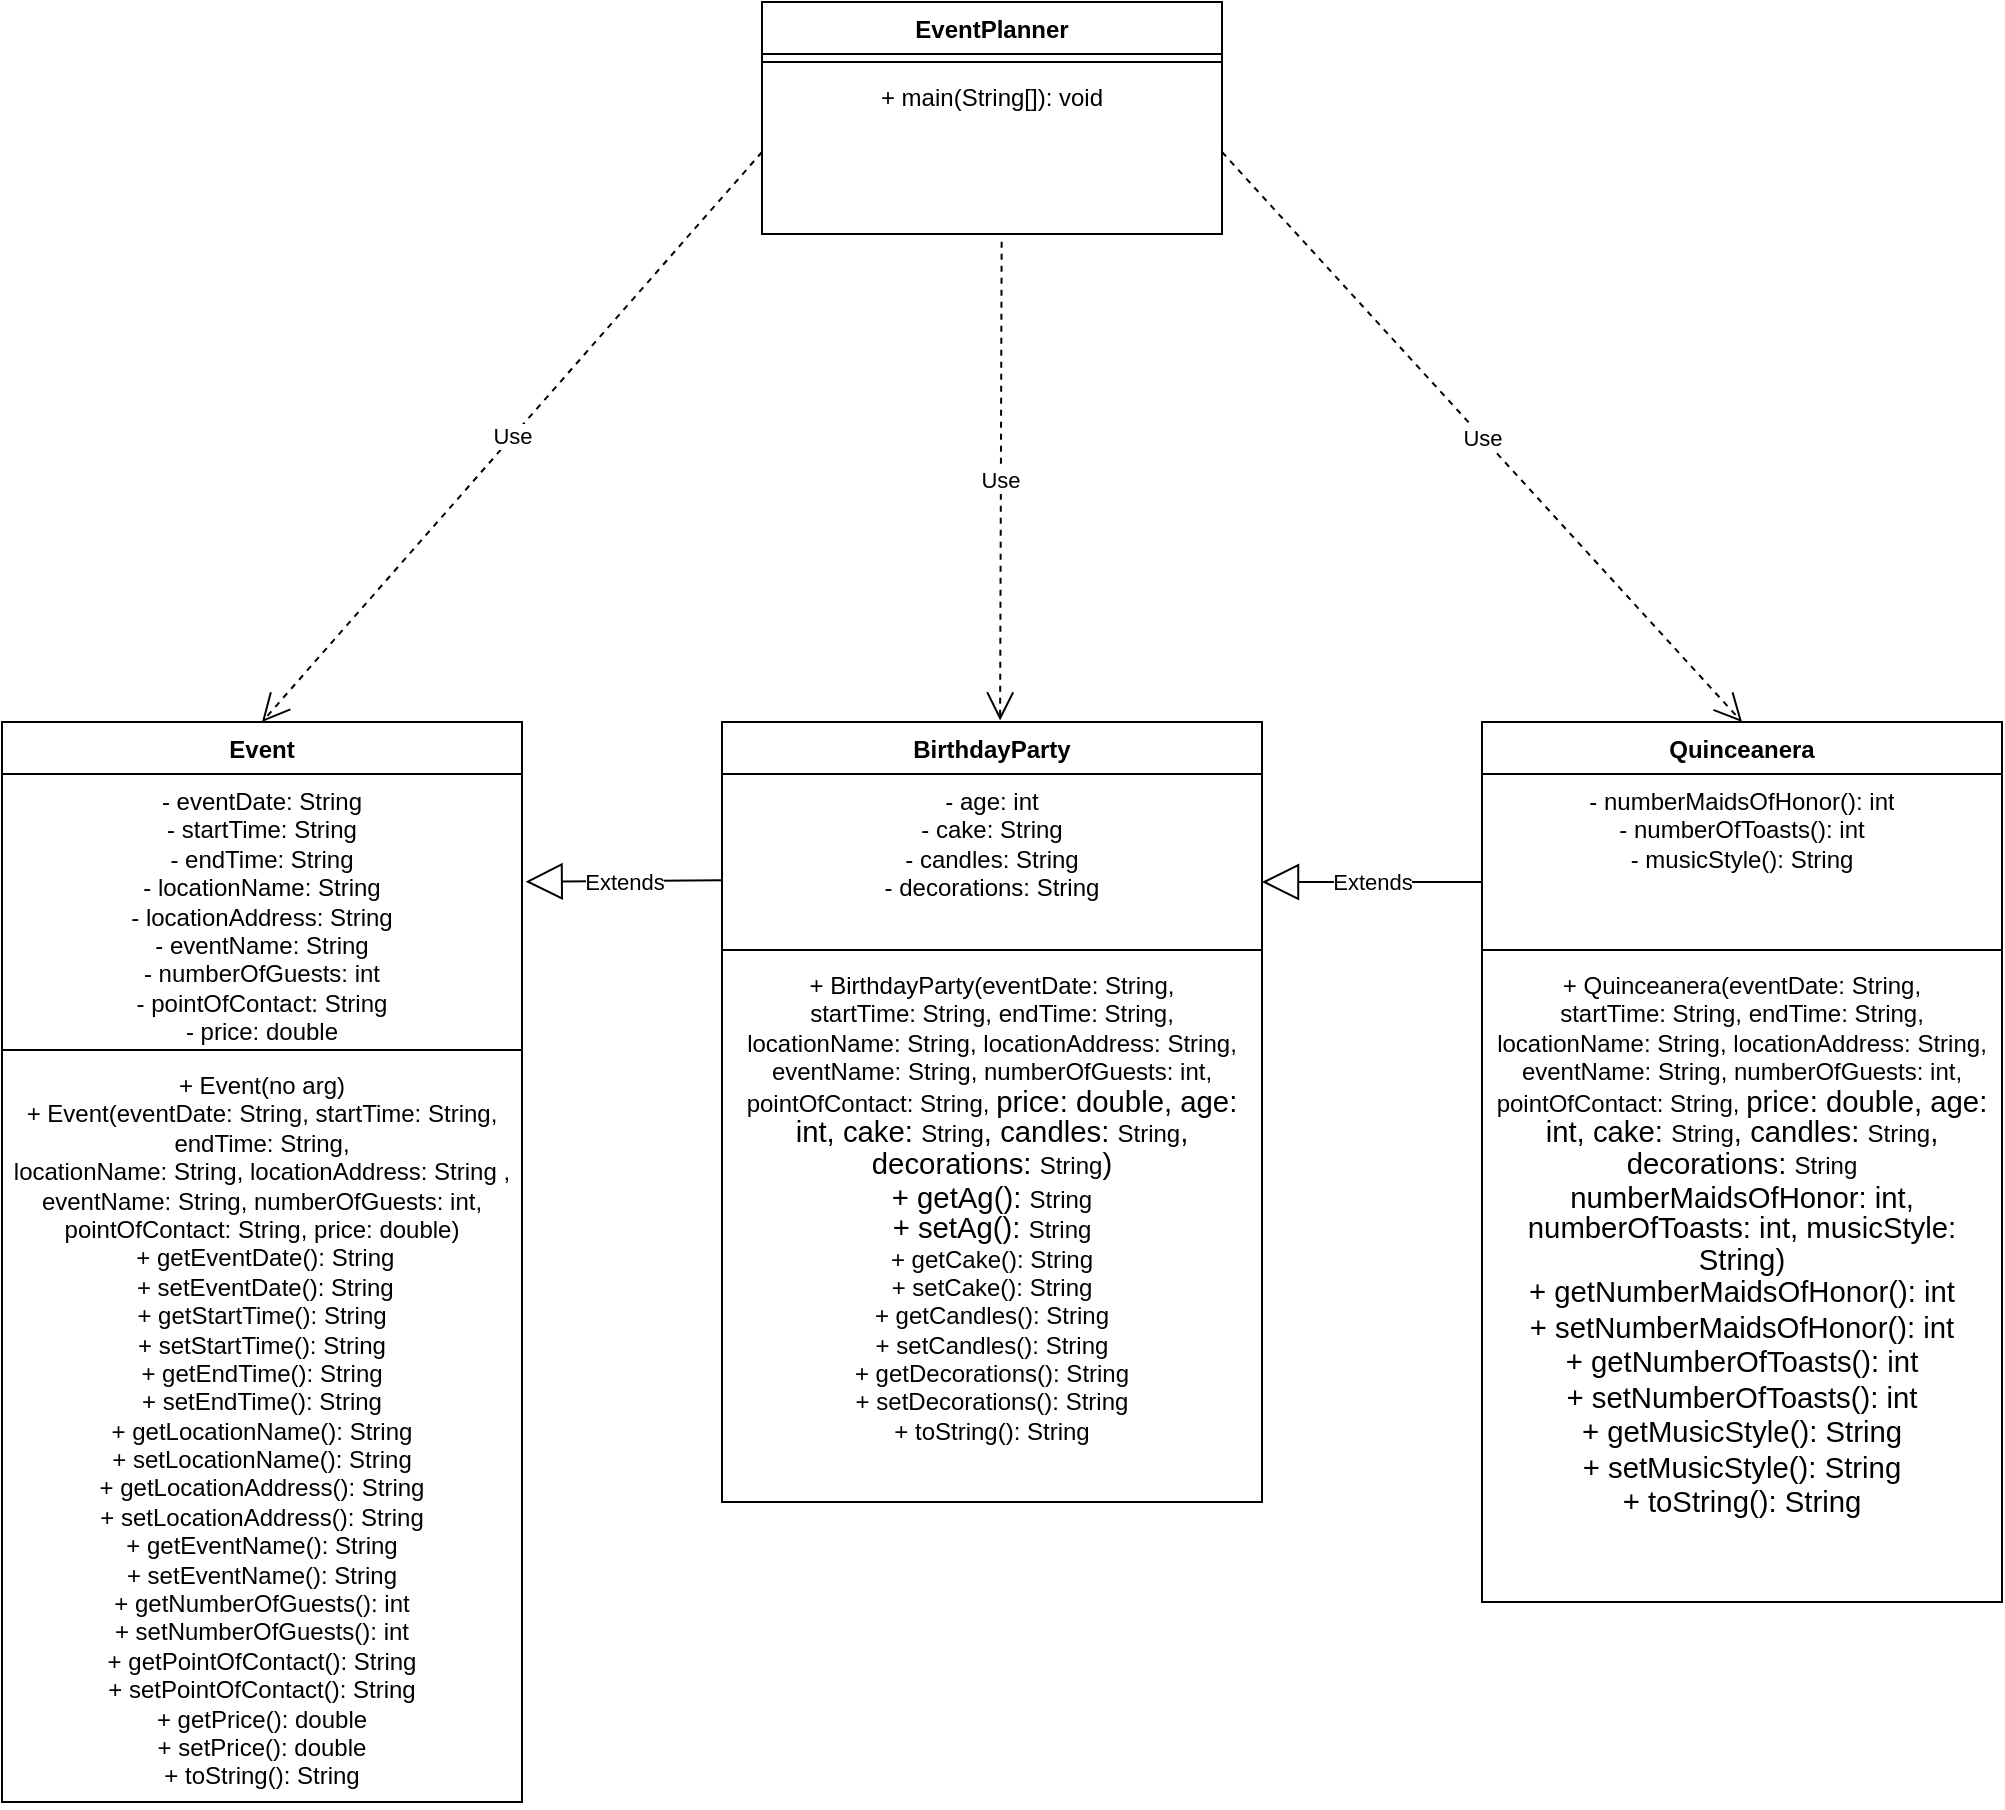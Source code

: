 <mxfile version="27.0.5">
  <diagram name="Page-1" id="OTbrOFiiqi_hw0rOwzVB">
    <mxGraphModel dx="692" dy="1695" grid="1" gridSize="10" guides="1" tooltips="1" connect="1" arrows="1" fold="1" page="1" pageScale="1" pageWidth="850" pageHeight="1100" math="0" shadow="0">
      <root>
        <mxCell id="0" />
        <mxCell id="1" parent="0" />
        <mxCell id="nl2sYCqCljGFuVJgemB5-2" value="Event" style="swimlane;fontStyle=1;align=center;verticalAlign=top;childLayout=stackLayout;horizontal=1;startSize=26;horizontalStack=0;resizeParent=1;resizeParentMax=0;resizeLast=0;collapsible=1;marginBottom=0;whiteSpace=wrap;html=1;" parent="1" vertex="1">
          <mxGeometry x="20" y="320" width="260" height="540" as="geometry" />
        </mxCell>
        <mxCell id="nl2sYCqCljGFuVJgemB5-3" value="- eventDate: String&lt;div&gt;- startTime: String&lt;/div&gt;&lt;div&gt;- endTime: String&lt;/div&gt;&lt;div&gt;- locationName: String&lt;/div&gt;&lt;div&gt;- locationAddress: String&lt;/div&gt;&lt;div&gt;- eventName: String&lt;/div&gt;&lt;div&gt;- numberOfGuests: int&lt;/div&gt;&lt;div&gt;- pointOfContact: String&lt;/div&gt;&lt;div&gt;- price: double&lt;/div&gt;" style="text;strokeColor=none;fillColor=none;align=center;verticalAlign=top;spacingLeft=4;spacingRight=4;overflow=hidden;rotatable=0;points=[[0,0.5],[1,0.5]];portConstraint=eastwest;whiteSpace=wrap;html=1;" parent="nl2sYCqCljGFuVJgemB5-2" vertex="1">
          <mxGeometry y="26" width="260" height="134" as="geometry" />
        </mxCell>
        <mxCell id="nl2sYCqCljGFuVJgemB5-4" value="" style="line;strokeWidth=1;fillColor=none;align=left;verticalAlign=middle;spacingTop=-1;spacingLeft=3;spacingRight=3;rotatable=0;labelPosition=right;points=[];portConstraint=eastwest;strokeColor=inherit;" parent="nl2sYCqCljGFuVJgemB5-2" vertex="1">
          <mxGeometry y="160" width="260" height="8" as="geometry" />
        </mxCell>
        <mxCell id="nl2sYCqCljGFuVJgemB5-5" value="+ Event(no arg)&lt;div&gt;+ Event(&lt;span style=&quot;background-color: transparent; color: light-dark(rgb(0, 0, 0), rgb(255, 255, 255));&quot;&gt;eventDate:&amp;nbsp;&lt;/span&gt;&lt;span style=&quot;background-color: transparent; color: light-dark(rgb(0, 0, 0), rgb(255, 255, 255));&quot;&gt;String&lt;/span&gt;&lt;span style=&quot;background-color: transparent; color: light-dark(rgb(0, 0, 0), rgb(255, 255, 255));&quot;&gt;, startTime:&amp;nbsp;&lt;/span&gt;&lt;span style=&quot;background-color: transparent; color: light-dark(rgb(0, 0, 0), rgb(255, 255, 255));&quot;&gt;String&lt;/span&gt;&lt;span style=&quot;background-color: transparent; color: light-dark(rgb(0, 0, 0), rgb(255, 255, 255));&quot;&gt;, endTime:&amp;nbsp;&lt;/span&gt;&lt;span style=&quot;background-color: transparent; color: light-dark(rgb(0, 0, 0), rgb(255, 255, 255));&quot;&gt;String&lt;/span&gt;&lt;span style=&quot;background-color: transparent; color: light-dark(rgb(0, 0, 0), rgb(255, 255, 255));&quot;&gt;, locationName:&amp;nbsp;&lt;/span&gt;&lt;span style=&quot;background-color: transparent; color: light-dark(rgb(0, 0, 0), rgb(255, 255, 255));&quot;&gt;String&lt;/span&gt;&lt;span style=&quot;background-color: transparent; color: light-dark(rgb(0, 0, 0), rgb(255, 255, 255));&quot;&gt;,&amp;nbsp;&lt;/span&gt;&lt;span style=&quot;background-color: transparent; color: light-dark(rgb(0, 0, 0), rgb(255, 255, 255));&quot;&gt;locationAddress:&amp;nbsp;&lt;/span&gt;&lt;span style=&quot;background-color: transparent; color: light-dark(rgb(0, 0, 0), rgb(255, 255, 255));&quot;&gt;String&amp;nbsp;&lt;/span&gt;&lt;span style=&quot;background-color: transparent; color: light-dark(rgb(0, 0, 0), rgb(255, 255, 255));&quot;&gt;, eventName:&amp;nbsp;&lt;/span&gt;&lt;span style=&quot;background-color: transparent; color: light-dark(rgb(0, 0, 0), rgb(255, 255, 255));&quot;&gt;String&lt;/span&gt;&lt;span style=&quot;background-color: transparent; color: light-dark(rgb(0, 0, 0), rgb(255, 255, 255));&quot;&gt;, numberOfGuests: int, pointOfContact:&amp;nbsp;&lt;/span&gt;&lt;span style=&quot;background-color: transparent; color: light-dark(rgb(0, 0, 0), rgb(255, 255, 255));&quot;&gt;String&lt;/span&gt;&lt;span style=&quot;background-color: transparent; color: light-dark(rgb(0, 0, 0), rgb(255, 255, 255));&quot;&gt;,&lt;/span&gt;&lt;span style=&quot;background-color: transparent; color: light-dark(rgb(0, 0, 0), rgb(255, 255, 255));&quot;&gt;&amp;nbsp;price: double)&lt;/span&gt;&lt;/div&gt;&lt;div&gt;&lt;span style=&quot;background-color: transparent; color: light-dark(rgb(0, 0, 0), rgb(255, 255, 255));&quot;&gt;&amp;nbsp;+ getEventDate(): String&lt;/span&gt;&lt;/div&gt;&lt;div&gt;&lt;div&gt;&lt;span style=&quot;background-color: transparent; color: light-dark(rgb(0, 0, 0), rgb(255, 255, 255));&quot;&gt;&amp;nbsp;+ setEventDate(): String&lt;/span&gt;&lt;/div&gt;&lt;div&gt;&lt;span style=&quot;background-color: transparent; color: light-dark(rgb(0, 0, 0), rgb(255, 255, 255));&quot;&gt;+ getStartTime(): String&lt;/span&gt;&lt;/div&gt;&lt;div&gt;&lt;div&gt;&lt;span style=&quot;background-color: transparent; color: light-dark(rgb(0, 0, 0), rgb(255, 255, 255));&quot;&gt;+ setStartTime(): String&lt;/span&gt;&lt;/div&gt;&lt;div&gt;&lt;span style=&quot;background-color: transparent; color: light-dark(rgb(0, 0, 0), rgb(255, 255, 255));&quot;&gt;+ getEndTime(): String&lt;/span&gt;&lt;/div&gt;&lt;div&gt;&lt;div&gt;&lt;span style=&quot;background-color: transparent; color: light-dark(rgb(0, 0, 0), rgb(255, 255, 255));&quot;&gt;+ setEndTime(): String&lt;/span&gt;&lt;/div&gt;&lt;div&gt;+ getLocationName(): String&lt;/div&gt;&lt;/div&gt;&lt;/div&gt;&lt;/div&gt;&lt;div&gt;+ setLocationName(): String&lt;/div&gt;&lt;div&gt;+ getLocationAddress(): String&lt;/div&gt;&lt;div&gt;+ setLocationAddress(): String&lt;/div&gt;&lt;div&gt;+ getEventName(): String&lt;/div&gt;&lt;div&gt;&lt;div&gt;+ setEventName(): String&lt;/div&gt;&lt;div&gt;+ getNumberOfGuests(): int&lt;/div&gt;&lt;/div&gt;&lt;div&gt;&lt;div&gt;+ setNumberOfGuests(): int&lt;/div&gt;&lt;/div&gt;&lt;div&gt;+ getPointOfContact(): String&lt;/div&gt;&lt;div&gt;+ setPointOfContact(): String&lt;/div&gt;&lt;div&gt;+ getPrice(): double&lt;/div&gt;&lt;div&gt;+ setPrice(): double&lt;/div&gt;&lt;div&gt;+ toString(): String&lt;/div&gt;" style="text;strokeColor=none;fillColor=none;align=center;verticalAlign=top;spacingLeft=4;spacingRight=4;overflow=hidden;rotatable=0;points=[[0,0.5],[1,0.5]];portConstraint=eastwest;whiteSpace=wrap;html=1;" parent="nl2sYCqCljGFuVJgemB5-2" vertex="1">
          <mxGeometry y="168" width="260" height="372" as="geometry" />
        </mxCell>
        <mxCell id="nl2sYCqCljGFuVJgemB5-7" value="BirthdayParty" style="swimlane;fontStyle=1;align=center;verticalAlign=top;childLayout=stackLayout;horizontal=1;startSize=26;horizontalStack=0;resizeParent=1;resizeParentMax=0;resizeLast=0;collapsible=1;marginBottom=0;whiteSpace=wrap;html=1;" parent="1" vertex="1">
          <mxGeometry x="380" y="320" width="270" height="390" as="geometry" />
        </mxCell>
        <mxCell id="nl2sYCqCljGFuVJgemB5-8" value="- age: int&lt;div&gt;- cake: String&lt;/div&gt;&lt;div&gt;- candles: String&lt;/div&gt;&lt;div&gt;- decorations: String&lt;/div&gt;" style="text;strokeColor=none;fillColor=none;align=center;verticalAlign=top;spacingLeft=4;spacingRight=4;overflow=hidden;rotatable=0;points=[[0,0.5],[1,0.5]];portConstraint=eastwest;whiteSpace=wrap;html=1;" parent="nl2sYCqCljGFuVJgemB5-7" vertex="1">
          <mxGeometry y="26" width="270" height="84" as="geometry" />
        </mxCell>
        <mxCell id="nl2sYCqCljGFuVJgemB5-9" value="" style="line;strokeWidth=1;fillColor=none;align=left;verticalAlign=middle;spacingTop=-1;spacingLeft=3;spacingRight=3;rotatable=0;labelPosition=right;points=[];portConstraint=eastwest;strokeColor=inherit;" parent="nl2sYCqCljGFuVJgemB5-7" vertex="1">
          <mxGeometry y="110" width="270" height="8" as="geometry" />
        </mxCell>
        <mxCell id="nl2sYCqCljGFuVJgemB5-10" value="+ BirthdayParty&lt;span style=&quot;background-color: transparent; color: light-dark(rgb(0, 0, 0), rgb(255, 255, 255));&quot;&gt;(eventDate:&amp;nbsp;&lt;/span&gt;String&lt;span style=&quot;background-color: transparent; color: light-dark(rgb(0, 0, 0), rgb(255, 255, 255));&quot;&gt;, startTime:&amp;nbsp;&lt;/span&gt;String&lt;span style=&quot;background-color: transparent; color: light-dark(rgb(0, 0, 0), rgb(255, 255, 255));&quot;&gt;, endTime:&amp;nbsp;&lt;/span&gt;String&lt;span style=&quot;background-color: transparent; color: light-dark(rgb(0, 0, 0), rgb(255, 255, 255));&quot;&gt;, locationName:&amp;nbsp;&lt;/span&gt;String&lt;span style=&quot;background-color: transparent; color: light-dark(rgb(0, 0, 0), rgb(255, 255, 255));&quot;&gt;,&amp;nbsp;&lt;/span&gt;&lt;span style=&quot;background-color: transparent; color: light-dark(rgb(0, 0, 0), rgb(255, 255, 255));&quot;&gt;locationAddress:&amp;nbsp;&lt;/span&gt;String&lt;span style=&quot;background-color: transparent; color: light-dark(rgb(0, 0, 0), rgb(255, 255, 255));&quot;&gt;, eventName:&amp;nbsp;&lt;/span&gt;String&lt;span style=&quot;background-color: transparent; color: light-dark(rgb(0, 0, 0), rgb(255, 255, 255));&quot;&gt;, numberOfGuests: int, pointOfContact: String,&amp;nbsp;&lt;/span&gt;&lt;span style=&quot;font-size:11.0pt;line-height:105%;font-family:&amp;quot;Aptos&amp;quot;,sans-serif;&lt;br/&gt;mso-ascii-theme-font:minor-latin;mso-fareast-font-family:Aptos;mso-fareast-theme-font:&lt;br/&gt;minor-latin;mso-hansi-theme-font:minor-latin;mso-bidi-font-family:&amp;quot;Times New Roman&amp;quot;;&lt;br/&gt;mso-bidi-theme-font:minor-bidi;mso-ansi-language:EN-US;mso-fareast-language:&lt;br/&gt;EN-US;mso-bidi-language:AR-SA&quot;&gt;price: double, age: int, cake:&amp;nbsp;&lt;span style=&quot;font-family: Helvetica; font-size: 12px;&quot;&gt;String&lt;/span&gt;, candles:&amp;nbsp;&lt;span style=&quot;font-family: Helvetica; font-size: 12px;&quot;&gt;String&lt;/span&gt;, decorations:&amp;nbsp;&lt;span style=&quot;font-family: Helvetica; font-size: 12px;&quot;&gt;String&lt;/span&gt;)&lt;/span&gt;&lt;div&gt;&lt;span style=&quot;font-size:11.0pt;line-height:105%;font-family:&amp;quot;Aptos&amp;quot;,sans-serif;&lt;br/&gt;mso-ascii-theme-font:minor-latin;mso-fareast-font-family:Aptos;mso-fareast-theme-font:&lt;br/&gt;minor-latin;mso-hansi-theme-font:minor-latin;mso-bidi-font-family:&amp;quot;Times New Roman&amp;quot;;&lt;br/&gt;mso-bidi-theme-font:minor-bidi;mso-ansi-language:EN-US;mso-fareast-language:&lt;br/&gt;EN-US;mso-bidi-language:AR-SA&quot;&gt;+ getAg():&amp;nbsp;&lt;/span&gt;&lt;span style=&quot;background-color: transparent; color: light-dark(rgb(0, 0, 0), rgb(255, 255, 255));&quot;&gt;String&lt;/span&gt;&lt;/div&gt;&lt;div&gt;&lt;div&gt;&lt;span style=&quot;font-size: 11pt; line-height: 15.4px; font-family: Aptos, sans-serif;&quot;&gt;+ setAg():&amp;nbsp;&lt;/span&gt;&lt;span style=&quot;background-color: transparent; color: light-dark(rgb(0, 0, 0), rgb(255, 255, 255));&quot;&gt;String&lt;/span&gt;&lt;/div&gt;&lt;/div&gt;&lt;div&gt;&lt;span style=&quot;background-color: transparent; color: light-dark(rgb(0, 0, 0), rgb(255, 255, 255));&quot;&gt;+ getCake(): String&lt;/span&gt;&lt;/div&gt;&lt;div&gt;&lt;div&gt;&lt;span style=&quot;background-color: transparent; color: light-dark(rgb(0, 0, 0), rgb(255, 255, 255));&quot;&gt;+ setCake(): String&lt;/span&gt;&lt;/div&gt;&lt;/div&gt;&lt;div&gt;&lt;span style=&quot;background-color: transparent; color: light-dark(rgb(0, 0, 0), rgb(255, 255, 255));&quot;&gt;+ getCandles(): String&lt;/span&gt;&lt;/div&gt;&lt;div&gt;&lt;div&gt;&lt;span style=&quot;background-color: transparent; color: light-dark(rgb(0, 0, 0), rgb(255, 255, 255));&quot;&gt;+ setCandles(): String&lt;/span&gt;&lt;/div&gt;&lt;/div&gt;&lt;div&gt;&lt;span style=&quot;background-color: transparent; color: light-dark(rgb(0, 0, 0), rgb(255, 255, 255));&quot;&gt;+ getDecorations(): String&lt;/span&gt;&lt;/div&gt;&lt;div&gt;&lt;div&gt;&lt;span style=&quot;background-color: transparent; color: light-dark(rgb(0, 0, 0), rgb(255, 255, 255));&quot;&gt;+ setDecorations(): String&lt;/span&gt;&lt;/div&gt;&lt;/div&gt;&lt;div&gt;+ toString(): String&lt;/div&gt;&lt;div&gt;&lt;span style=&quot;background-color: transparent; color: light-dark(rgb(0, 0, 0), rgb(255, 255, 255));&quot;&gt;&lt;br&gt;&lt;/span&gt;&lt;/div&gt;&lt;div&gt;&lt;span style=&quot;background-color: transparent; color: light-dark(rgb(0, 0, 0), rgb(255, 255, 255));&quot;&gt;&lt;br&gt;&lt;/span&gt;&lt;/div&gt;&lt;div&gt;&lt;span style=&quot;background-color: transparent; color: light-dark(rgb(0, 0, 0), rgb(255, 255, 255));&quot;&gt;&lt;br&gt;&lt;/span&gt;&lt;/div&gt;&lt;div&gt;&lt;span style=&quot;background-color: transparent; color: light-dark(rgb(0, 0, 0), rgb(255, 255, 255));&quot;&gt;&lt;br&gt;&lt;/span&gt;&lt;/div&gt;" style="text;strokeColor=none;fillColor=none;align=center;verticalAlign=top;spacingLeft=4;spacingRight=4;overflow=hidden;rotatable=0;points=[[0,0.5],[1,0.5]];portConstraint=eastwest;whiteSpace=wrap;html=1;" parent="nl2sYCqCljGFuVJgemB5-7" vertex="1">
          <mxGeometry y="118" width="270" height="272" as="geometry" />
        </mxCell>
        <mxCell id="nl2sYCqCljGFuVJgemB5-11" value="Quinceanera" style="swimlane;fontStyle=1;align=center;verticalAlign=top;childLayout=stackLayout;horizontal=1;startSize=26;horizontalStack=0;resizeParent=1;resizeParentMax=0;resizeLast=0;collapsible=1;marginBottom=0;whiteSpace=wrap;html=1;" parent="1" vertex="1">
          <mxGeometry x="760" y="320" width="260" height="440" as="geometry" />
        </mxCell>
        <mxCell id="nl2sYCqCljGFuVJgemB5-12" value="- numberMaidsOfHonor(): int&lt;div&gt;- numberOfToasts(): int&lt;/div&gt;&lt;div&gt;- musicStyle(): String&lt;/div&gt;" style="text;strokeColor=none;fillColor=none;align=center;verticalAlign=top;spacingLeft=4;spacingRight=4;overflow=hidden;rotatable=0;points=[[0,0.5],[1,0.5]];portConstraint=eastwest;whiteSpace=wrap;html=1;" parent="nl2sYCqCljGFuVJgemB5-11" vertex="1">
          <mxGeometry y="26" width="260" height="84" as="geometry" />
        </mxCell>
        <mxCell id="nl2sYCqCljGFuVJgemB5-13" value="" style="line;strokeWidth=1;fillColor=none;align=left;verticalAlign=middle;spacingTop=-1;spacingLeft=3;spacingRight=3;rotatable=0;labelPosition=right;points=[];portConstraint=eastwest;strokeColor=inherit;" parent="nl2sYCqCljGFuVJgemB5-11" vertex="1">
          <mxGeometry y="110" width="260" height="8" as="geometry" />
        </mxCell>
        <mxCell id="nl2sYCqCljGFuVJgemB5-14" value="+ Quinceanera&lt;span style=&quot;color: light-dark(rgb(0, 0, 0), rgb(255, 255, 255)); background-color: transparent;&quot;&gt;(eventDate:&amp;nbsp;&lt;/span&gt;String&lt;span style=&quot;color: light-dark(rgb(0, 0, 0), rgb(255, 255, 255)); background-color: transparent;&quot;&gt;, startTime:&amp;nbsp;&lt;/span&gt;String&lt;span style=&quot;color: light-dark(rgb(0, 0, 0), rgb(255, 255, 255)); background-color: transparent;&quot;&gt;, endTime:&amp;nbsp;&lt;/span&gt;String&lt;span style=&quot;color: light-dark(rgb(0, 0, 0), rgb(255, 255, 255)); background-color: transparent;&quot;&gt;, locationName:&amp;nbsp;&lt;/span&gt;String&lt;span style=&quot;color: light-dark(rgb(0, 0, 0), rgb(255, 255, 255)); background-color: transparent;&quot;&gt;,&amp;nbsp;&lt;/span&gt;&lt;span style=&quot;color: light-dark(rgb(0, 0, 0), rgb(255, 255, 255)); background-color: transparent;&quot;&gt;locationAddress:&amp;nbsp;&lt;/span&gt;String&lt;span style=&quot;color: light-dark(rgb(0, 0, 0), rgb(255, 255, 255)); background-color: transparent;&quot;&gt;, eventName:&amp;nbsp;&lt;/span&gt;String&lt;span style=&quot;color: light-dark(rgb(0, 0, 0), rgb(255, 255, 255)); background-color: transparent;&quot;&gt;, numberOfGuests: int, pointOfContact: String,&amp;nbsp;&lt;/span&gt;&lt;span style=&quot;font-size: 11pt; line-height: 15.4px; font-family: Aptos, sans-serif;&quot;&gt;price: double, age: int, cake:&amp;nbsp;&lt;span style=&quot;font-family: Helvetica; font-size: 12px;&quot;&gt;String&lt;/span&gt;, candles:&amp;nbsp;&lt;span style=&quot;font-family: Helvetica; font-size: 12px;&quot;&gt;String&lt;/span&gt;, decorations:&amp;nbsp;&lt;span style=&quot;font-family: Helvetica; font-size: 12px;&quot;&gt;String&lt;/span&gt;&lt;/span&gt;&lt;div&gt;&lt;span style=&quot;font-size: 11pt; line-height: 15.4px; font-family: Aptos, sans-serif;&quot;&gt;numberMaidsOfHonor: int, numberOfToasts: int, musicStyle: String)&lt;/span&gt;&lt;/div&gt;&lt;div&gt;&lt;font face=&quot;Aptos, sans-serif&quot;&gt;&lt;span style=&quot;font-size: 14.667px;&quot;&gt;+ getNumberMaidsOfHonor(): int&lt;/span&gt;&lt;/font&gt;&lt;/div&gt;&lt;div&gt;&lt;div&gt;&lt;font face=&quot;Aptos, sans-serif&quot;&gt;&lt;span style=&quot;font-size: 14.667px;&quot;&gt;+ setNumberMaidsOfHonor(): int&lt;/span&gt;&lt;/font&gt;&lt;/div&gt;&lt;div&gt;&lt;font face=&quot;Aptos, sans-serif&quot;&gt;&lt;span style=&quot;font-size: 14.667px;&quot;&gt;+ getNumberOfToasts(): int&lt;/span&gt;&lt;/font&gt;&lt;/div&gt;&lt;div&gt;&lt;div&gt;&lt;font face=&quot;Aptos, sans-serif&quot;&gt;&lt;span style=&quot;font-size: 14.667px;&quot;&gt;+ setNumberOfToasts(): int&lt;/span&gt;&lt;/font&gt;&lt;/div&gt;&lt;/div&gt;&lt;div&gt;&lt;font face=&quot;Aptos, sans-serif&quot;&gt;&lt;span style=&quot;font-size: 14.667px;&quot;&gt;+ getMusicStyle(): String&lt;/span&gt;&lt;/font&gt;&lt;/div&gt;&lt;div&gt;&lt;div&gt;&lt;font face=&quot;Aptos, sans-serif&quot;&gt;&lt;span style=&quot;font-size: 14.667px;&quot;&gt;+ setMusicStyle(): String&lt;/span&gt;&lt;/font&gt;&lt;/div&gt;&lt;/div&gt;&lt;div&gt;&lt;font face=&quot;Aptos, sans-serif&quot;&gt;&lt;span style=&quot;font-size: 14.667px;&quot;&gt;+ toString(): String&lt;/span&gt;&lt;/font&gt;&lt;/div&gt;&lt;div&gt;&lt;font face=&quot;Aptos, sans-serif&quot;&gt;&lt;span style=&quot;font-size: 14.667px;&quot;&gt;&lt;br&gt;&lt;/span&gt;&lt;/font&gt;&lt;/div&gt;&lt;div&gt;&lt;font face=&quot;Aptos, sans-serif&quot;&gt;&lt;span style=&quot;font-size: 14.667px;&quot;&gt;&lt;br&gt;&lt;/span&gt;&lt;/font&gt;&lt;/div&gt;&lt;div&gt;&lt;font face=&quot;Aptos, sans-serif&quot;&gt;&lt;span style=&quot;font-size: 14.667px;&quot;&gt;&lt;br&gt;&lt;/span&gt;&lt;/font&gt;&lt;/div&gt;&lt;div&gt;&lt;span style=&quot;font-size: 11pt; line-height: 15.4px; font-family: Aptos, sans-serif;&quot;&gt;&lt;br&gt;&lt;/span&gt;&lt;/div&gt;&lt;/div&gt;" style="text;strokeColor=none;fillColor=none;align=center;verticalAlign=top;spacingLeft=4;spacingRight=4;overflow=hidden;rotatable=0;points=[[0,0.5],[1,0.5]];portConstraint=eastwest;whiteSpace=wrap;html=1;" parent="nl2sYCqCljGFuVJgemB5-11" vertex="1">
          <mxGeometry y="118" width="260" height="322" as="geometry" />
        </mxCell>
        <mxCell id="nl2sYCqCljGFuVJgemB5-16" value="EventPlanner" style="swimlane;fontStyle=1;align=center;verticalAlign=top;childLayout=stackLayout;horizontal=1;startSize=26;horizontalStack=0;resizeParent=1;resizeParentMax=0;resizeLast=0;collapsible=1;marginBottom=0;whiteSpace=wrap;html=1;" parent="1" vertex="1">
          <mxGeometry x="400" y="-40" width="230" height="116" as="geometry" />
        </mxCell>
        <mxCell id="nl2sYCqCljGFuVJgemB5-18" value="" style="line;strokeWidth=1;fillColor=none;align=left;verticalAlign=middle;spacingTop=-1;spacingLeft=3;spacingRight=3;rotatable=0;labelPosition=right;points=[];portConstraint=eastwest;strokeColor=inherit;" parent="nl2sYCqCljGFuVJgemB5-16" vertex="1">
          <mxGeometry y="26" width="230" height="8" as="geometry" />
        </mxCell>
        <mxCell id="nl2sYCqCljGFuVJgemB5-19" value="+ main(String[]): void" style="text;strokeColor=none;fillColor=none;align=center;verticalAlign=top;spacingLeft=4;spacingRight=4;overflow=hidden;rotatable=0;points=[[0,0.5],[1,0.5]];portConstraint=eastwest;whiteSpace=wrap;html=1;" parent="nl2sYCqCljGFuVJgemB5-16" vertex="1">
          <mxGeometry y="34" width="230" height="82" as="geometry" />
        </mxCell>
        <mxCell id="nl2sYCqCljGFuVJgemB5-34" value="Extends" style="endArrow=block;endSize=16;endFill=0;html=1;rounded=0;exitX=-0.001;exitY=0.633;exitDx=0;exitDy=0;exitPerimeter=0;entryX=1.007;entryY=0.402;entryDx=0;entryDy=0;entryPerimeter=0;" parent="1" source="nl2sYCqCljGFuVJgemB5-8" target="nl2sYCqCljGFuVJgemB5-3" edge="1">
          <mxGeometry width="160" relative="1" as="geometry">
            <mxPoint x="420" y="210" as="sourcePoint" />
            <mxPoint x="580" y="210" as="targetPoint" />
          </mxGeometry>
        </mxCell>
        <mxCell id="nl2sYCqCljGFuVJgemB5-35" value="Extends" style="endArrow=block;endSize=16;endFill=0;html=1;rounded=0;" parent="1" edge="1">
          <mxGeometry width="160" relative="1" as="geometry">
            <mxPoint x="760" y="400" as="sourcePoint" />
            <mxPoint x="650" y="400" as="targetPoint" />
          </mxGeometry>
        </mxCell>
        <mxCell id="nl2sYCqCljGFuVJgemB5-36" value="Use" style="endArrow=open;endSize=12;dashed=1;html=1;rounded=0;exitX=0;exitY=0.5;exitDx=0;exitDy=0;entryX=0.5;entryY=0;entryDx=0;entryDy=0;" parent="1" source="nl2sYCqCljGFuVJgemB5-19" target="nl2sYCqCljGFuVJgemB5-2" edge="1">
          <mxGeometry width="160" relative="1" as="geometry">
            <mxPoint x="420" y="210" as="sourcePoint" />
            <mxPoint x="580" y="210" as="targetPoint" />
          </mxGeometry>
        </mxCell>
        <mxCell id="nl2sYCqCljGFuVJgemB5-37" value="Use" style="endArrow=open;endSize=12;dashed=1;html=1;rounded=0;exitX=1;exitY=0.5;exitDx=0;exitDy=0;entryX=0.5;entryY=0;entryDx=0;entryDy=0;" parent="1" source="nl2sYCqCljGFuVJgemB5-19" target="nl2sYCqCljGFuVJgemB5-11" edge="1">
          <mxGeometry width="160" relative="1" as="geometry">
            <mxPoint x="1000" y="120" as="sourcePoint" />
            <mxPoint x="750" y="405" as="targetPoint" />
          </mxGeometry>
        </mxCell>
        <mxCell id="nl2sYCqCljGFuVJgemB5-38" value="Use" style="endArrow=open;endSize=12;dashed=1;html=1;rounded=0;exitX=0.521;exitY=1.048;exitDx=0;exitDy=0;entryX=0.515;entryY=-0.002;entryDx=0;entryDy=0;exitPerimeter=0;entryPerimeter=0;" parent="1" source="nl2sYCqCljGFuVJgemB5-19" target="nl2sYCqCljGFuVJgemB5-7" edge="1">
          <mxGeometry width="160" relative="1" as="geometry">
            <mxPoint x="700" y="170" as="sourcePoint" />
            <mxPoint x="450" y="455" as="targetPoint" />
          </mxGeometry>
        </mxCell>
      </root>
    </mxGraphModel>
  </diagram>
</mxfile>
